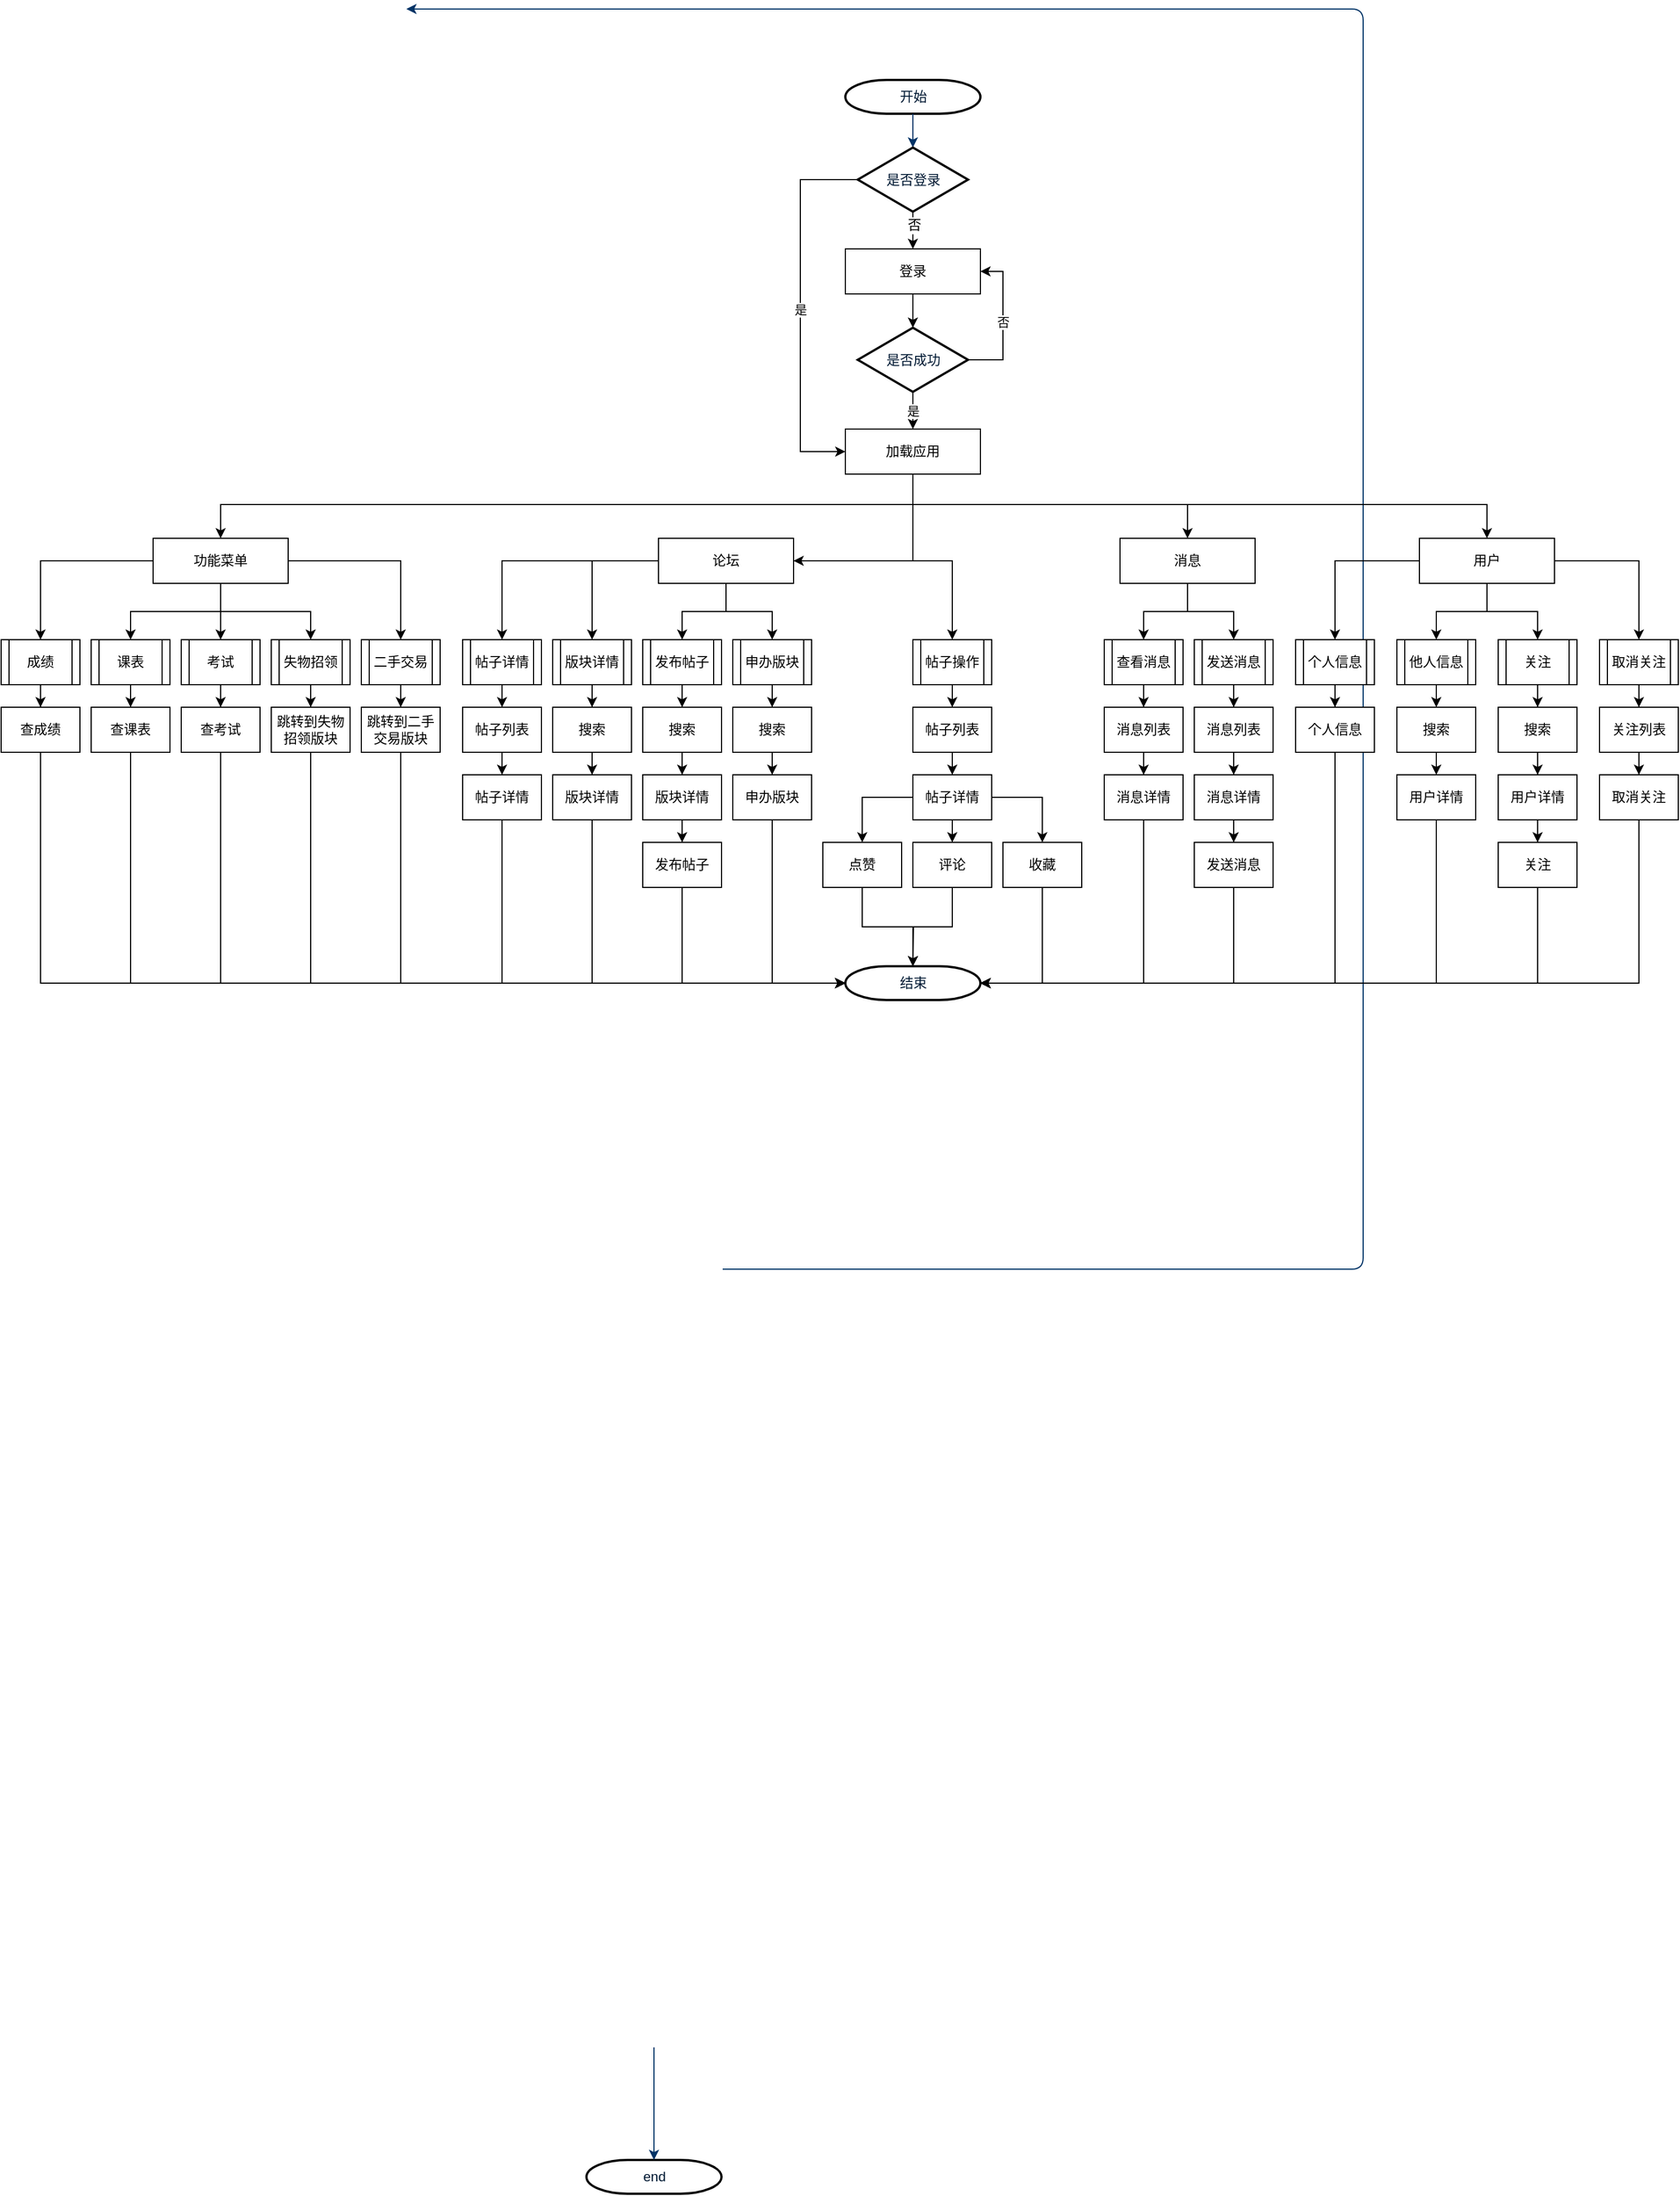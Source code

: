 <mxfile version="10.6.9" type="github"><diagram id="6a731a19-8d31-9384-78a2-239565b7b9f0" name="Page-1"><mxGraphModel dx="1279" dy="814" grid="1" gridSize="10" guides="1" tooltips="1" connect="1" arrows="1" fold="1" page="1" pageScale="1" pageWidth="1169" pageHeight="827" background="#ffffff" math="0" shadow="0"><root><mxCell id="0"/><mxCell id="1" parent="0"/><mxCell id="2" value="开始" style="shape=mxgraph.flowchart.terminator;fillColor=#FFFFFF;strokeColor=#000000;strokeWidth=2;gradientColor=none;gradientDirection=north;fontColor=#001933;fontStyle=0;html=1;" parent="1" vertex="1"><mxGeometry x="750" y="63" width="120" height="30" as="geometry"/></mxCell><mxCell id="7" style="fontColor=#001933;fontStyle=1;strokeColor=#003366;strokeWidth=1;html=1;entryX=0.5;entryY=0;entryDx=0;entryDy=0;entryPerimeter=0;" parent="1" source="2" target="CfJiffAzOj_MOc57U7s3-57" edge="1"><mxGeometry relative="1" as="geometry"><mxPoint x="810" y="133" as="targetPoint"/></mxGeometry></mxCell><mxCell id="40" value="end" style="shape=mxgraph.flowchart.terminator;fillColor=#FFFFFF;strokeColor=#000000;strokeWidth=2;gradientColor=none;gradientDirection=north;fontColor=#001933;fontStyle=0;html=1;" parent="1" vertex="1"><mxGeometry x="520" y="1910" width="120" height="30" as="geometry"/></mxCell><mxCell id="43" value="" style="edgeStyle=elbowEdgeStyle;elbow=vertical;exitX=0.5;exitY=1;exitPerimeter=0;entryX=0.5;entryY=0;entryPerimeter=0;fontColor=#001933;fontStyle=1;strokeColor=#003366;strokeWidth=1;html=1;" parent="1" target="40" edge="1"><mxGeometry x="260" width="100" height="100" as="geometry"><mxPoint x="580" y="1810" as="sourcePoint"/><mxPoint x="360" as="targetPoint"/></mxGeometry></mxCell><mxCell id="45" value="" style="edgeStyle=elbowEdgeStyle;elbow=horizontal;exitX=1;exitY=0.5;exitPerimeter=0;entryX=0.905;entryY=0.5;entryPerimeter=0;fontColor=#001933;fontStyle=1;strokeColor=#003366;strokeWidth=1;html=1;" parent="1" target="34" edge="1"><mxGeometry x="260" width="100" height="100" as="geometry"><mxPoint x="641" y="1119" as="sourcePoint"/><mxPoint x="360" as="targetPoint"/><Array as="points"><mxPoint x="1210" y="1320"/></Array></mxGeometry></mxCell><mxCell id="CfJiffAzOj_MOc57U7s3-68" style="edgeStyle=orthogonalEdgeStyle;rounded=0;orthogonalLoop=1;jettySize=auto;html=1;entryX=0.5;entryY=0;entryDx=0;entryDy=0;" edge="1" parent="1" source="CfJiffAzOj_MOc57U7s3-57" target="CfJiffAzOj_MOc57U7s3-61"><mxGeometry relative="1" as="geometry"/></mxCell><mxCell id="CfJiffAzOj_MOc57U7s3-69" value="否" style="text;html=1;resizable=0;points=[];align=center;verticalAlign=middle;labelBackgroundColor=#ffffff;" vertex="1" connectable="0" parent="CfJiffAzOj_MOc57U7s3-68"><mxGeometry x="0.368" y="1" relative="1" as="geometry"><mxPoint y="-6" as="offset"/></mxGeometry></mxCell><mxCell id="CfJiffAzOj_MOc57U7s3-75" value="是" style="edgeStyle=orthogonalEdgeStyle;rounded=0;orthogonalLoop=1;jettySize=auto;html=1;entryX=0;entryY=0.5;entryDx=0;entryDy=0;" edge="1" parent="1" source="CfJiffAzOj_MOc57U7s3-57" target="CfJiffAzOj_MOc57U7s3-73"><mxGeometry relative="1" as="geometry"><Array as="points"><mxPoint x="710" y="152"/><mxPoint x="710" y="393"/></Array></mxGeometry></mxCell><mxCell id="CfJiffAzOj_MOc57U7s3-57" value="是否登录" style="shape=mxgraph.flowchart.decision;fillColor=#FFFFFF;strokeColor=#000000;strokeWidth=2;gradientColor=none;gradientDirection=north;fontColor=#001933;fontStyle=0;html=1;" vertex="1" parent="1"><mxGeometry x="761" y="123" width="98" height="57" as="geometry"/></mxCell><mxCell id="CfJiffAzOj_MOc57U7s3-65" style="edgeStyle=orthogonalEdgeStyle;rounded=0;orthogonalLoop=1;jettySize=auto;html=1;entryX=0.5;entryY=0;entryDx=0;entryDy=0;entryPerimeter=0;" edge="1" parent="1" source="CfJiffAzOj_MOc57U7s3-61" target="CfJiffAzOj_MOc57U7s3-62"><mxGeometry relative="1" as="geometry"/></mxCell><mxCell id="CfJiffAzOj_MOc57U7s3-61" value="登录" style="rounded=0;whiteSpace=wrap;html=1;" vertex="1" parent="1"><mxGeometry x="750" y="213" width="120" height="40" as="geometry"/></mxCell><mxCell id="CfJiffAzOj_MOc57U7s3-72" value="否" style="edgeStyle=orthogonalEdgeStyle;rounded=0;orthogonalLoop=1;jettySize=auto;html=1;entryX=1;entryY=0.5;entryDx=0;entryDy=0;" edge="1" parent="1" source="CfJiffAzOj_MOc57U7s3-62" target="CfJiffAzOj_MOc57U7s3-61"><mxGeometry relative="1" as="geometry"><Array as="points"><mxPoint x="890" y="312"/><mxPoint x="890" y="233"/></Array></mxGeometry></mxCell><mxCell id="CfJiffAzOj_MOc57U7s3-74" value="是" style="edgeStyle=orthogonalEdgeStyle;rounded=0;orthogonalLoop=1;jettySize=auto;html=1;entryX=0.5;entryY=0;entryDx=0;entryDy=0;" edge="1" parent="1" source="CfJiffAzOj_MOc57U7s3-62" target="CfJiffAzOj_MOc57U7s3-73"><mxGeometry relative="1" as="geometry"/></mxCell><mxCell id="CfJiffAzOj_MOc57U7s3-62" value="是否成功" style="shape=mxgraph.flowchart.decision;fillColor=#FFFFFF;strokeColor=#000000;strokeWidth=2;gradientColor=none;gradientDirection=north;fontColor=#001933;fontStyle=0;html=1;" vertex="1" parent="1"><mxGeometry x="761" y="283" width="98" height="57" as="geometry"/></mxCell><mxCell id="CfJiffAzOj_MOc57U7s3-80" style="edgeStyle=orthogonalEdgeStyle;rounded=0;orthogonalLoop=1;jettySize=auto;html=1;entryX=0.5;entryY=0;entryDx=0;entryDy=0;" edge="1" parent="1" source="CfJiffAzOj_MOc57U7s3-73" target="CfJiffAzOj_MOc57U7s3-81"><mxGeometry relative="1" as="geometry"><mxPoint x="260" y="470" as="targetPoint"/><Array as="points"><mxPoint x="810" y="440"/><mxPoint x="195" y="440"/></Array></mxGeometry></mxCell><mxCell id="CfJiffAzOj_MOc57U7s3-85" style="edgeStyle=orthogonalEdgeStyle;rounded=0;orthogonalLoop=1;jettySize=auto;html=1;" edge="1" parent="1" source="CfJiffAzOj_MOc57U7s3-73" target="CfJiffAzOj_MOc57U7s3-82"><mxGeometry relative="1" as="geometry"><Array as="points"><mxPoint x="810" y="490"/></Array></mxGeometry></mxCell><mxCell id="CfJiffAzOj_MOc57U7s3-86" style="edgeStyle=orthogonalEdgeStyle;rounded=0;orthogonalLoop=1;jettySize=auto;html=1;entryX=0.5;entryY=0;entryDx=0;entryDy=0;" edge="1" parent="1" source="CfJiffAzOj_MOc57U7s3-73" target="CfJiffAzOj_MOc57U7s3-83"><mxGeometry relative="1" as="geometry"><Array as="points"><mxPoint x="810" y="440"/><mxPoint x="1054" y="440"/></Array></mxGeometry></mxCell><mxCell id="CfJiffAzOj_MOc57U7s3-87" style="edgeStyle=orthogonalEdgeStyle;rounded=0;orthogonalLoop=1;jettySize=auto;html=1;entryX=0.5;entryY=0;entryDx=0;entryDy=0;" edge="1" parent="1" source="CfJiffAzOj_MOc57U7s3-73" target="CfJiffAzOj_MOc57U7s3-84"><mxGeometry relative="1" as="geometry"><Array as="points"><mxPoint x="810" y="440"/><mxPoint x="1320" y="440"/></Array></mxGeometry></mxCell><mxCell id="CfJiffAzOj_MOc57U7s3-73" value="加载应用" style="rounded=0;whiteSpace=wrap;html=1;" vertex="1" parent="1"><mxGeometry x="750" y="373" width="120" height="40" as="geometry"/></mxCell><mxCell id="CfJiffAzOj_MOc57U7s3-93" style="edgeStyle=orthogonalEdgeStyle;rounded=0;orthogonalLoop=1;jettySize=auto;html=1;entryX=0.5;entryY=0;entryDx=0;entryDy=0;" edge="1" parent="1" source="CfJiffAzOj_MOc57U7s3-81" target="CfJiffAzOj_MOc57U7s3-88"><mxGeometry relative="1" as="geometry"/></mxCell><mxCell id="CfJiffAzOj_MOc57U7s3-94" style="edgeStyle=orthogonalEdgeStyle;rounded=0;orthogonalLoop=1;jettySize=auto;html=1;entryX=0.5;entryY=0;entryDx=0;entryDy=0;" edge="1" parent="1" source="CfJiffAzOj_MOc57U7s3-81" target="CfJiffAzOj_MOc57U7s3-89"><mxGeometry relative="1" as="geometry"/></mxCell><mxCell id="CfJiffAzOj_MOc57U7s3-95" style="edgeStyle=orthogonalEdgeStyle;rounded=0;orthogonalLoop=1;jettySize=auto;html=1;" edge="1" parent="1" source="CfJiffAzOj_MOc57U7s3-81" target="CfJiffAzOj_MOc57U7s3-90"><mxGeometry relative="1" as="geometry"/></mxCell><mxCell id="CfJiffAzOj_MOc57U7s3-96" style="edgeStyle=orthogonalEdgeStyle;rounded=0;orthogonalLoop=1;jettySize=auto;html=1;entryX=0.5;entryY=0;entryDx=0;entryDy=0;" edge="1" parent="1" source="CfJiffAzOj_MOc57U7s3-81" target="CfJiffAzOj_MOc57U7s3-91"><mxGeometry relative="1" as="geometry"/></mxCell><mxCell id="CfJiffAzOj_MOc57U7s3-97" style="edgeStyle=orthogonalEdgeStyle;rounded=0;orthogonalLoop=1;jettySize=auto;html=1;" edge="1" parent="1" source="CfJiffAzOj_MOc57U7s3-81" target="CfJiffAzOj_MOc57U7s3-92"><mxGeometry relative="1" as="geometry"/></mxCell><mxCell id="CfJiffAzOj_MOc57U7s3-81" value="功能菜单" style="rounded=0;whiteSpace=wrap;html=1;" vertex="1" parent="1"><mxGeometry x="135" y="470" width="120" height="40" as="geometry"/></mxCell><mxCell id="CfJiffAzOj_MOc57U7s3-118" style="edgeStyle=orthogonalEdgeStyle;rounded=0;orthogonalLoop=1;jettySize=auto;html=1;entryX=0.5;entryY=0;entryDx=0;entryDy=0;" edge="1" parent="1" source="CfJiffAzOj_MOc57U7s3-82" target="CfJiffAzOj_MOc57U7s3-113"><mxGeometry relative="1" as="geometry"/></mxCell><mxCell id="CfJiffAzOj_MOc57U7s3-119" style="edgeStyle=orthogonalEdgeStyle;rounded=0;orthogonalLoop=1;jettySize=auto;html=1;entryX=0.5;entryY=0;entryDx=0;entryDy=0;" edge="1" parent="1" source="CfJiffAzOj_MOc57U7s3-82" target="CfJiffAzOj_MOc57U7s3-115"><mxGeometry relative="1" as="geometry"/></mxCell><mxCell id="CfJiffAzOj_MOc57U7s3-120" style="edgeStyle=orthogonalEdgeStyle;rounded=0;orthogonalLoop=1;jettySize=auto;html=1;entryX=0.5;entryY=0;entryDx=0;entryDy=0;" edge="1" parent="1" source="CfJiffAzOj_MOc57U7s3-82" target="CfJiffAzOj_MOc57U7s3-116"><mxGeometry relative="1" as="geometry"/></mxCell><mxCell id="CfJiffAzOj_MOc57U7s3-121" style="edgeStyle=orthogonalEdgeStyle;rounded=0;orthogonalLoop=1;jettySize=auto;html=1;" edge="1" parent="1" source="CfJiffAzOj_MOc57U7s3-82" target="CfJiffAzOj_MOc57U7s3-117"><mxGeometry relative="1" as="geometry"/></mxCell><mxCell id="CfJiffAzOj_MOc57U7s3-123" style="edgeStyle=orthogonalEdgeStyle;rounded=0;orthogonalLoop=1;jettySize=auto;html=1;entryX=0.5;entryY=0;entryDx=0;entryDy=0;" edge="1" parent="1" source="CfJiffAzOj_MOc57U7s3-82" target="CfJiffAzOj_MOc57U7s3-122"><mxGeometry relative="1" as="geometry"/></mxCell><mxCell id="CfJiffAzOj_MOc57U7s3-82" value="论坛" style="rounded=0;whiteSpace=wrap;html=1;" vertex="1" parent="1"><mxGeometry x="584" y="470" width="120" height="40" as="geometry"/></mxCell><mxCell id="CfJiffAzOj_MOc57U7s3-175" style="edgeStyle=orthogonalEdgeStyle;rounded=0;orthogonalLoop=1;jettySize=auto;html=1;entryX=0.5;entryY=0;entryDx=0;entryDy=0;" edge="1" parent="1" source="CfJiffAzOj_MOc57U7s3-83" target="CfJiffAzOj_MOc57U7s3-154"><mxGeometry relative="1" as="geometry"/></mxCell><mxCell id="CfJiffAzOj_MOc57U7s3-176" style="edgeStyle=orthogonalEdgeStyle;rounded=0;orthogonalLoop=1;jettySize=auto;html=1;entryX=0.5;entryY=0;entryDx=0;entryDy=0;" edge="1" parent="1" source="CfJiffAzOj_MOc57U7s3-83" target="CfJiffAzOj_MOc57U7s3-155"><mxGeometry relative="1" as="geometry"/></mxCell><mxCell id="CfJiffAzOj_MOc57U7s3-83" value="消息" style="rounded=0;whiteSpace=wrap;html=1;" vertex="1" parent="1"><mxGeometry x="994" y="470" width="120" height="40" as="geometry"/></mxCell><mxCell id="CfJiffAzOj_MOc57U7s3-182" style="edgeStyle=orthogonalEdgeStyle;rounded=0;orthogonalLoop=1;jettySize=auto;html=1;entryX=0.5;entryY=0;entryDx=0;entryDy=0;" edge="1" parent="1" source="CfJiffAzOj_MOc57U7s3-84" target="CfJiffAzOj_MOc57U7s3-164"><mxGeometry relative="1" as="geometry"/></mxCell><mxCell id="CfJiffAzOj_MOc57U7s3-185" style="edgeStyle=orthogonalEdgeStyle;rounded=0;orthogonalLoop=1;jettySize=auto;html=1;" edge="1" parent="1" source="CfJiffAzOj_MOc57U7s3-84" target="CfJiffAzOj_MOc57U7s3-163"><mxGeometry relative="1" as="geometry"/></mxCell><mxCell id="CfJiffAzOj_MOc57U7s3-187" style="edgeStyle=orthogonalEdgeStyle;rounded=0;orthogonalLoop=1;jettySize=auto;html=1;" edge="1" parent="1" source="CfJiffAzOj_MOc57U7s3-84" target="CfJiffAzOj_MOc57U7s3-165"><mxGeometry relative="1" as="geometry"/></mxCell><mxCell id="CfJiffAzOj_MOc57U7s3-191" style="edgeStyle=orthogonalEdgeStyle;rounded=0;orthogonalLoop=1;jettySize=auto;html=1;" edge="1" parent="1" source="CfJiffAzOj_MOc57U7s3-84" target="CfJiffAzOj_MOc57U7s3-166"><mxGeometry relative="1" as="geometry"/></mxCell><mxCell id="CfJiffAzOj_MOc57U7s3-84" value="用户" style="rounded=0;whiteSpace=wrap;html=1;" vertex="1" parent="1"><mxGeometry x="1260" y="470" width="120" height="40" as="geometry"/></mxCell><mxCell id="CfJiffAzOj_MOc57U7s3-107" style="edgeStyle=orthogonalEdgeStyle;rounded=0;orthogonalLoop=1;jettySize=auto;html=1;entryX=0.5;entryY=0;entryDx=0;entryDy=0;" edge="1" parent="1" source="CfJiffAzOj_MOc57U7s3-88" target="CfJiffAzOj_MOc57U7s3-102"><mxGeometry relative="1" as="geometry"/></mxCell><mxCell id="CfJiffAzOj_MOc57U7s3-88" value="成绩" style="shape=process;whiteSpace=wrap;html=1;backgroundOutline=1;" vertex="1" parent="1"><mxGeometry y="560" width="70" height="40" as="geometry"/></mxCell><mxCell id="CfJiffAzOj_MOc57U7s3-108" style="edgeStyle=orthogonalEdgeStyle;rounded=0;orthogonalLoop=1;jettySize=auto;html=1;" edge="1" parent="1" source="CfJiffAzOj_MOc57U7s3-89" target="CfJiffAzOj_MOc57U7s3-103"><mxGeometry relative="1" as="geometry"/></mxCell><mxCell id="CfJiffAzOj_MOc57U7s3-89" value="课表" style="shape=process;whiteSpace=wrap;html=1;backgroundOutline=1;" vertex="1" parent="1"><mxGeometry x="80" y="560" width="70" height="40" as="geometry"/></mxCell><mxCell id="CfJiffAzOj_MOc57U7s3-109" style="edgeStyle=orthogonalEdgeStyle;rounded=0;orthogonalLoop=1;jettySize=auto;html=1;entryX=0.5;entryY=0;entryDx=0;entryDy=0;" edge="1" parent="1" source="CfJiffAzOj_MOc57U7s3-90" target="CfJiffAzOj_MOc57U7s3-104"><mxGeometry relative="1" as="geometry"/></mxCell><mxCell id="CfJiffAzOj_MOc57U7s3-90" value="考试" style="shape=process;whiteSpace=wrap;html=1;backgroundOutline=1;" vertex="1" parent="1"><mxGeometry x="160" y="560" width="70" height="40" as="geometry"/></mxCell><mxCell id="CfJiffAzOj_MOc57U7s3-110" style="edgeStyle=orthogonalEdgeStyle;rounded=0;orthogonalLoop=1;jettySize=auto;html=1;" edge="1" parent="1" source="CfJiffAzOj_MOc57U7s3-91" target="CfJiffAzOj_MOc57U7s3-105"><mxGeometry relative="1" as="geometry"/></mxCell><mxCell id="CfJiffAzOj_MOc57U7s3-91" value="失物招领" style="shape=process;whiteSpace=wrap;html=1;backgroundOutline=1;" vertex="1" parent="1"><mxGeometry x="240" y="560" width="70" height="40" as="geometry"/></mxCell><mxCell id="CfJiffAzOj_MOc57U7s3-111" style="edgeStyle=orthogonalEdgeStyle;rounded=0;orthogonalLoop=1;jettySize=auto;html=1;" edge="1" parent="1" source="CfJiffAzOj_MOc57U7s3-92" target="CfJiffAzOj_MOc57U7s3-106"><mxGeometry relative="1" as="geometry"/></mxCell><mxCell id="CfJiffAzOj_MOc57U7s3-92" value="二手交易" style="shape=process;whiteSpace=wrap;html=1;backgroundOutline=1;" vertex="1" parent="1"><mxGeometry x="320" y="560" width="70" height="40" as="geometry"/></mxCell><mxCell id="CfJiffAzOj_MOc57U7s3-197" style="edgeStyle=orthogonalEdgeStyle;rounded=0;orthogonalLoop=1;jettySize=auto;html=1;entryX=0;entryY=0.5;entryDx=0;entryDy=0;entryPerimeter=0;" edge="1" parent="1" source="CfJiffAzOj_MOc57U7s3-102" target="CfJiffAzOj_MOc57U7s3-194"><mxGeometry relative="1" as="geometry"><Array as="points"><mxPoint x="35" y="865"/></Array></mxGeometry></mxCell><mxCell id="CfJiffAzOj_MOc57U7s3-102" value="查成绩" style="rounded=0;whiteSpace=wrap;html=1;" vertex="1" parent="1"><mxGeometry y="620" width="70" height="40" as="geometry"/></mxCell><mxCell id="CfJiffAzOj_MOc57U7s3-198" style="edgeStyle=orthogonalEdgeStyle;rounded=0;orthogonalLoop=1;jettySize=auto;html=1;entryX=0;entryY=0.5;entryDx=0;entryDy=0;entryPerimeter=0;" edge="1" parent="1" source="CfJiffAzOj_MOc57U7s3-103" target="CfJiffAzOj_MOc57U7s3-194"><mxGeometry relative="1" as="geometry"><Array as="points"><mxPoint x="115" y="865"/></Array></mxGeometry></mxCell><mxCell id="CfJiffAzOj_MOc57U7s3-103" value="查课表" style="rounded=0;whiteSpace=wrap;html=1;" vertex="1" parent="1"><mxGeometry x="80" y="620" width="70" height="40" as="geometry"/></mxCell><mxCell id="CfJiffAzOj_MOc57U7s3-199" style="edgeStyle=orthogonalEdgeStyle;rounded=0;orthogonalLoop=1;jettySize=auto;html=1;entryX=0;entryY=0.5;entryDx=0;entryDy=0;entryPerimeter=0;" edge="1" parent="1" source="CfJiffAzOj_MOc57U7s3-104" target="CfJiffAzOj_MOc57U7s3-194"><mxGeometry relative="1" as="geometry"><Array as="points"><mxPoint x="195" y="865"/></Array></mxGeometry></mxCell><mxCell id="CfJiffAzOj_MOc57U7s3-104" value="查考试" style="rounded=0;whiteSpace=wrap;html=1;" vertex="1" parent="1"><mxGeometry x="160" y="620" width="70" height="40" as="geometry"/></mxCell><mxCell id="CfJiffAzOj_MOc57U7s3-200" style="edgeStyle=orthogonalEdgeStyle;rounded=0;orthogonalLoop=1;jettySize=auto;html=1;entryX=0;entryY=0.5;entryDx=0;entryDy=0;entryPerimeter=0;" edge="1" parent="1" source="CfJiffAzOj_MOc57U7s3-105" target="CfJiffAzOj_MOc57U7s3-194"><mxGeometry relative="1" as="geometry"><Array as="points"><mxPoint x="275" y="865"/></Array></mxGeometry></mxCell><mxCell id="CfJiffAzOj_MOc57U7s3-105" value="跳转到失物招领版块" style="rounded=0;whiteSpace=wrap;html=1;" vertex="1" parent="1"><mxGeometry x="240" y="620" width="70" height="40" as="geometry"/></mxCell><mxCell id="CfJiffAzOj_MOc57U7s3-201" style="edgeStyle=orthogonalEdgeStyle;rounded=0;orthogonalLoop=1;jettySize=auto;html=1;entryX=0;entryY=0.5;entryDx=0;entryDy=0;entryPerimeter=0;" edge="1" parent="1" source="CfJiffAzOj_MOc57U7s3-106" target="CfJiffAzOj_MOc57U7s3-194"><mxGeometry relative="1" as="geometry"><Array as="points"><mxPoint x="355" y="865"/></Array></mxGeometry></mxCell><mxCell id="CfJiffAzOj_MOc57U7s3-106" value="跳转到二手交易版块" style="rounded=0;whiteSpace=wrap;html=1;" vertex="1" parent="1"><mxGeometry x="320" y="620" width="70" height="40" as="geometry"/></mxCell><mxCell id="CfJiffAzOj_MOc57U7s3-126" style="edgeStyle=orthogonalEdgeStyle;rounded=0;orthogonalLoop=1;jettySize=auto;html=1;entryX=0.5;entryY=0;entryDx=0;entryDy=0;" edge="1" parent="1" source="CfJiffAzOj_MOc57U7s3-113" target="CfJiffAzOj_MOc57U7s3-124"><mxGeometry relative="1" as="geometry"/></mxCell><mxCell id="CfJiffAzOj_MOc57U7s3-113" value="帖子详情" style="shape=process;whiteSpace=wrap;html=1;backgroundOutline=1;" vertex="1" parent="1"><mxGeometry x="410" y="560" width="70" height="40" as="geometry"/></mxCell><mxCell id="CfJiffAzOj_MOc57U7s3-130" style="edgeStyle=orthogonalEdgeStyle;rounded=0;orthogonalLoop=1;jettySize=auto;html=1;entryX=0.5;entryY=0;entryDx=0;entryDy=0;" edge="1" parent="1" source="CfJiffAzOj_MOc57U7s3-115" target="CfJiffAzOj_MOc57U7s3-128"><mxGeometry relative="1" as="geometry"/></mxCell><mxCell id="CfJiffAzOj_MOc57U7s3-115" value="版块详情" style="shape=process;whiteSpace=wrap;html=1;backgroundOutline=1;" vertex="1" parent="1"><mxGeometry x="490" y="560" width="70" height="40" as="geometry"/></mxCell><mxCell id="CfJiffAzOj_MOc57U7s3-137" style="edgeStyle=orthogonalEdgeStyle;rounded=0;orthogonalLoop=1;jettySize=auto;html=1;" edge="1" parent="1" source="CfJiffAzOj_MOc57U7s3-116" target="CfJiffAzOj_MOc57U7s3-134"><mxGeometry relative="1" as="geometry"/></mxCell><mxCell id="CfJiffAzOj_MOc57U7s3-116" value="发布帖子" style="shape=process;whiteSpace=wrap;html=1;backgroundOutline=1;" vertex="1" parent="1"><mxGeometry x="570" y="560" width="70" height="40" as="geometry"/></mxCell><mxCell id="CfJiffAzOj_MOc57U7s3-142" style="edgeStyle=orthogonalEdgeStyle;rounded=0;orthogonalLoop=1;jettySize=auto;html=1;" edge="1" parent="1" source="CfJiffAzOj_MOc57U7s3-117" target="CfJiffAzOj_MOc57U7s3-140"><mxGeometry relative="1" as="geometry"/></mxCell><mxCell id="CfJiffAzOj_MOc57U7s3-117" value="申办版块" style="shape=process;whiteSpace=wrap;html=1;backgroundOutline=1;" vertex="1" parent="1"><mxGeometry x="650" y="560" width="70" height="40" as="geometry"/></mxCell><mxCell id="CfJiffAzOj_MOc57U7s3-149" style="edgeStyle=orthogonalEdgeStyle;rounded=0;orthogonalLoop=1;jettySize=auto;html=1;" edge="1" parent="1" source="CfJiffAzOj_MOc57U7s3-122" target="CfJiffAzOj_MOc57U7s3-144"><mxGeometry relative="1" as="geometry"/></mxCell><mxCell id="CfJiffAzOj_MOc57U7s3-122" value="帖子操作" style="shape=process;whiteSpace=wrap;html=1;backgroundOutline=1;" vertex="1" parent="1"><mxGeometry x="810" y="560" width="70" height="40" as="geometry"/></mxCell><mxCell id="CfJiffAzOj_MOc57U7s3-127" style="edgeStyle=orthogonalEdgeStyle;rounded=0;orthogonalLoop=1;jettySize=auto;html=1;entryX=0.5;entryY=0;entryDx=0;entryDy=0;" edge="1" parent="1" source="CfJiffAzOj_MOc57U7s3-124" target="CfJiffAzOj_MOc57U7s3-125"><mxGeometry relative="1" as="geometry"/></mxCell><mxCell id="CfJiffAzOj_MOc57U7s3-124" value="帖子列表" style="rounded=0;whiteSpace=wrap;html=1;" vertex="1" parent="1"><mxGeometry x="410" y="620" width="70" height="40" as="geometry"/></mxCell><mxCell id="CfJiffAzOj_MOc57U7s3-202" style="edgeStyle=orthogonalEdgeStyle;rounded=0;orthogonalLoop=1;jettySize=auto;html=1;entryX=0;entryY=0.5;entryDx=0;entryDy=0;entryPerimeter=0;" edge="1" parent="1" source="CfJiffAzOj_MOc57U7s3-125" target="CfJiffAzOj_MOc57U7s3-194"><mxGeometry relative="1" as="geometry"><Array as="points"><mxPoint x="445" y="865"/></Array></mxGeometry></mxCell><mxCell id="CfJiffAzOj_MOc57U7s3-125" value="帖子详情" style="rounded=0;whiteSpace=wrap;html=1;" vertex="1" parent="1"><mxGeometry x="410" y="680" width="70" height="40" as="geometry"/></mxCell><mxCell id="CfJiffAzOj_MOc57U7s3-131" style="edgeStyle=orthogonalEdgeStyle;rounded=0;orthogonalLoop=1;jettySize=auto;html=1;" edge="1" parent="1" source="CfJiffAzOj_MOc57U7s3-128" target="CfJiffAzOj_MOc57U7s3-129"><mxGeometry relative="1" as="geometry"/></mxCell><mxCell id="CfJiffAzOj_MOc57U7s3-128" value="搜索" style="rounded=0;whiteSpace=wrap;html=1;" vertex="1" parent="1"><mxGeometry x="490" y="620" width="70" height="40" as="geometry"/></mxCell><mxCell id="CfJiffAzOj_MOc57U7s3-203" style="edgeStyle=orthogonalEdgeStyle;rounded=0;orthogonalLoop=1;jettySize=auto;html=1;entryX=0;entryY=0.5;entryDx=0;entryDy=0;entryPerimeter=0;" edge="1" parent="1" source="CfJiffAzOj_MOc57U7s3-129" target="CfJiffAzOj_MOc57U7s3-194"><mxGeometry relative="1" as="geometry"><Array as="points"><mxPoint x="525" y="865"/></Array></mxGeometry></mxCell><mxCell id="CfJiffAzOj_MOc57U7s3-129" value="版块详情" style="rounded=0;whiteSpace=wrap;html=1;" vertex="1" parent="1"><mxGeometry x="490" y="680" width="70" height="40" as="geometry"/></mxCell><mxCell id="CfJiffAzOj_MOc57U7s3-138" style="edgeStyle=orthogonalEdgeStyle;rounded=0;orthogonalLoop=1;jettySize=auto;html=1;" edge="1" parent="1" source="CfJiffAzOj_MOc57U7s3-134" target="CfJiffAzOj_MOc57U7s3-135"><mxGeometry relative="1" as="geometry"/></mxCell><mxCell id="CfJiffAzOj_MOc57U7s3-134" value="搜索" style="rounded=0;whiteSpace=wrap;html=1;" vertex="1" parent="1"><mxGeometry x="570" y="620" width="70" height="40" as="geometry"/></mxCell><mxCell id="CfJiffAzOj_MOc57U7s3-139" style="edgeStyle=orthogonalEdgeStyle;rounded=0;orthogonalLoop=1;jettySize=auto;html=1;" edge="1" parent="1" source="CfJiffAzOj_MOc57U7s3-135" target="CfJiffAzOj_MOc57U7s3-136"><mxGeometry relative="1" as="geometry"/></mxCell><mxCell id="CfJiffAzOj_MOc57U7s3-135" value="版块详情" style="rounded=0;whiteSpace=wrap;html=1;" vertex="1" parent="1"><mxGeometry x="570" y="680" width="70" height="40" as="geometry"/></mxCell><mxCell id="CfJiffAzOj_MOc57U7s3-204" style="edgeStyle=orthogonalEdgeStyle;rounded=0;orthogonalLoop=1;jettySize=auto;html=1;entryX=0;entryY=0.5;entryDx=0;entryDy=0;entryPerimeter=0;" edge="1" parent="1" source="CfJiffAzOj_MOc57U7s3-136" target="CfJiffAzOj_MOc57U7s3-194"><mxGeometry relative="1" as="geometry"><Array as="points"><mxPoint x="605" y="865"/></Array></mxGeometry></mxCell><mxCell id="CfJiffAzOj_MOc57U7s3-136" value="发布帖子" style="rounded=0;whiteSpace=wrap;html=1;" vertex="1" parent="1"><mxGeometry x="570" y="740" width="70" height="40" as="geometry"/></mxCell><mxCell id="CfJiffAzOj_MOc57U7s3-143" style="edgeStyle=orthogonalEdgeStyle;rounded=0;orthogonalLoop=1;jettySize=auto;html=1;" edge="1" parent="1" source="CfJiffAzOj_MOc57U7s3-140" target="CfJiffAzOj_MOc57U7s3-141"><mxGeometry relative="1" as="geometry"/></mxCell><mxCell id="CfJiffAzOj_MOc57U7s3-140" value="搜索" style="rounded=0;whiteSpace=wrap;html=1;" vertex="1" parent="1"><mxGeometry x="650" y="620" width="70" height="40" as="geometry"/></mxCell><mxCell id="CfJiffAzOj_MOc57U7s3-205" style="edgeStyle=orthogonalEdgeStyle;rounded=0;orthogonalLoop=1;jettySize=auto;html=1;entryX=0;entryY=0.5;entryDx=0;entryDy=0;entryPerimeter=0;" edge="1" parent="1" source="CfJiffAzOj_MOc57U7s3-141" target="CfJiffAzOj_MOc57U7s3-194"><mxGeometry relative="1" as="geometry"><Array as="points"><mxPoint x="685" y="865"/></Array></mxGeometry></mxCell><mxCell id="CfJiffAzOj_MOc57U7s3-141" value="申办版块" style="rounded=0;whiteSpace=wrap;html=1;" vertex="1" parent="1"><mxGeometry x="650" y="680" width="70" height="40" as="geometry"/></mxCell><mxCell id="CfJiffAzOj_MOc57U7s3-150" style="edgeStyle=orthogonalEdgeStyle;rounded=0;orthogonalLoop=1;jettySize=auto;html=1;" edge="1" parent="1" source="CfJiffAzOj_MOc57U7s3-144" target="CfJiffAzOj_MOc57U7s3-145"><mxGeometry relative="1" as="geometry"/></mxCell><mxCell id="CfJiffAzOj_MOc57U7s3-144" value="帖子列表" style="rounded=0;whiteSpace=wrap;html=1;" vertex="1" parent="1"><mxGeometry x="810" y="620" width="70" height="40" as="geometry"/></mxCell><mxCell id="CfJiffAzOj_MOc57U7s3-151" style="edgeStyle=orthogonalEdgeStyle;rounded=0;orthogonalLoop=1;jettySize=auto;html=1;" edge="1" parent="1" source="CfJiffAzOj_MOc57U7s3-145" target="CfJiffAzOj_MOc57U7s3-147"><mxGeometry relative="1" as="geometry"/></mxCell><mxCell id="CfJiffAzOj_MOc57U7s3-152" style="edgeStyle=orthogonalEdgeStyle;rounded=0;orthogonalLoop=1;jettySize=auto;html=1;entryX=0.5;entryY=0;entryDx=0;entryDy=0;" edge="1" parent="1" source="CfJiffAzOj_MOc57U7s3-145" target="CfJiffAzOj_MOc57U7s3-146"><mxGeometry relative="1" as="geometry"/></mxCell><mxCell id="CfJiffAzOj_MOc57U7s3-153" style="edgeStyle=orthogonalEdgeStyle;rounded=0;orthogonalLoop=1;jettySize=auto;html=1;entryX=0.5;entryY=0;entryDx=0;entryDy=0;" edge="1" parent="1" source="CfJiffAzOj_MOc57U7s3-145" target="CfJiffAzOj_MOc57U7s3-148"><mxGeometry relative="1" as="geometry"/></mxCell><mxCell id="CfJiffAzOj_MOc57U7s3-145" value="帖子详情" style="rounded=0;whiteSpace=wrap;html=1;" vertex="1" parent="1"><mxGeometry x="810" y="680" width="70" height="40" as="geometry"/></mxCell><mxCell id="CfJiffAzOj_MOc57U7s3-206" style="edgeStyle=orthogonalEdgeStyle;rounded=0;orthogonalLoop=1;jettySize=auto;html=1;entryX=0.5;entryY=0;entryDx=0;entryDy=0;entryPerimeter=0;" edge="1" parent="1" source="CfJiffAzOj_MOc57U7s3-146" target="CfJiffAzOj_MOc57U7s3-194"><mxGeometry relative="1" as="geometry"/></mxCell><mxCell id="CfJiffAzOj_MOc57U7s3-146" value="点赞" style="rounded=0;whiteSpace=wrap;html=1;" vertex="1" parent="1"><mxGeometry x="730" y="740" width="70" height="40" as="geometry"/></mxCell><mxCell id="CfJiffAzOj_MOc57U7s3-207" style="edgeStyle=orthogonalEdgeStyle;rounded=0;orthogonalLoop=1;jettySize=auto;html=1;" edge="1" parent="1" source="CfJiffAzOj_MOc57U7s3-147"><mxGeometry relative="1" as="geometry"><mxPoint x="810" y="850" as="targetPoint"/></mxGeometry></mxCell><mxCell id="CfJiffAzOj_MOc57U7s3-147" value="评论" style="rounded=0;whiteSpace=wrap;html=1;" vertex="1" parent="1"><mxGeometry x="810" y="740" width="70" height="40" as="geometry"/></mxCell><mxCell id="CfJiffAzOj_MOc57U7s3-208" style="edgeStyle=orthogonalEdgeStyle;rounded=0;orthogonalLoop=1;jettySize=auto;html=1;entryX=1;entryY=0.5;entryDx=0;entryDy=0;entryPerimeter=0;" edge="1" parent="1" source="CfJiffAzOj_MOc57U7s3-148" target="CfJiffAzOj_MOc57U7s3-194"><mxGeometry relative="1" as="geometry"><Array as="points"><mxPoint x="925" y="865"/></Array></mxGeometry></mxCell><mxCell id="CfJiffAzOj_MOc57U7s3-148" value="收藏" style="rounded=0;whiteSpace=wrap;html=1;" vertex="1" parent="1"><mxGeometry x="890" y="740" width="70" height="40" as="geometry"/></mxCell><mxCell id="CfJiffAzOj_MOc57U7s3-177" style="edgeStyle=orthogonalEdgeStyle;rounded=0;orthogonalLoop=1;jettySize=auto;html=1;entryX=0.5;entryY=0;entryDx=0;entryDy=0;" edge="1" parent="1" source="CfJiffAzOj_MOc57U7s3-154" target="CfJiffAzOj_MOc57U7s3-156"><mxGeometry relative="1" as="geometry"/></mxCell><mxCell id="CfJiffAzOj_MOc57U7s3-154" value="查看消息" style="shape=process;whiteSpace=wrap;html=1;backgroundOutline=1;" vertex="1" parent="1"><mxGeometry x="980" y="560" width="70" height="40" as="geometry"/></mxCell><mxCell id="CfJiffAzOj_MOc57U7s3-179" style="edgeStyle=orthogonalEdgeStyle;rounded=0;orthogonalLoop=1;jettySize=auto;html=1;" edge="1" parent="1" source="CfJiffAzOj_MOc57U7s3-155" target="CfJiffAzOj_MOc57U7s3-160"><mxGeometry relative="1" as="geometry"/></mxCell><mxCell id="CfJiffAzOj_MOc57U7s3-155" value="发送消息" style="shape=process;whiteSpace=wrap;html=1;backgroundOutline=1;" vertex="1" parent="1"><mxGeometry x="1060" y="560" width="70" height="40" as="geometry"/></mxCell><mxCell id="CfJiffAzOj_MOc57U7s3-178" style="edgeStyle=orthogonalEdgeStyle;rounded=0;orthogonalLoop=1;jettySize=auto;html=1;" edge="1" parent="1" source="CfJiffAzOj_MOc57U7s3-156" target="CfJiffAzOj_MOc57U7s3-159"><mxGeometry relative="1" as="geometry"/></mxCell><mxCell id="CfJiffAzOj_MOc57U7s3-156" value="消息列表" style="rounded=0;whiteSpace=wrap;html=1;" vertex="1" parent="1"><mxGeometry x="980" y="620" width="70" height="40" as="geometry"/></mxCell><mxCell id="CfJiffAzOj_MOc57U7s3-209" style="edgeStyle=orthogonalEdgeStyle;rounded=0;orthogonalLoop=1;jettySize=auto;html=1;entryX=1;entryY=0.5;entryDx=0;entryDy=0;entryPerimeter=0;" edge="1" parent="1" source="CfJiffAzOj_MOc57U7s3-159" target="CfJiffAzOj_MOc57U7s3-194"><mxGeometry relative="1" as="geometry"><Array as="points"><mxPoint x="1015" y="865"/></Array></mxGeometry></mxCell><mxCell id="CfJiffAzOj_MOc57U7s3-159" value="消息详情" style="rounded=0;whiteSpace=wrap;html=1;" vertex="1" parent="1"><mxGeometry x="980" y="680" width="70" height="40" as="geometry"/></mxCell><mxCell id="CfJiffAzOj_MOc57U7s3-180" style="edgeStyle=orthogonalEdgeStyle;rounded=0;orthogonalLoop=1;jettySize=auto;html=1;entryX=0.5;entryY=0;entryDx=0;entryDy=0;" edge="1" parent="1" source="CfJiffAzOj_MOc57U7s3-160" target="CfJiffAzOj_MOc57U7s3-161"><mxGeometry relative="1" as="geometry"/></mxCell><mxCell id="CfJiffAzOj_MOc57U7s3-160" value="消息列表" style="rounded=0;whiteSpace=wrap;html=1;" vertex="1" parent="1"><mxGeometry x="1060" y="620" width="70" height="40" as="geometry"/></mxCell><mxCell id="CfJiffAzOj_MOc57U7s3-181" style="edgeStyle=orthogonalEdgeStyle;rounded=0;orthogonalLoop=1;jettySize=auto;html=1;" edge="1" parent="1" source="CfJiffAzOj_MOc57U7s3-161" target="CfJiffAzOj_MOc57U7s3-162"><mxGeometry relative="1" as="geometry"/></mxCell><mxCell id="CfJiffAzOj_MOc57U7s3-161" value="消息详情" style="rounded=0;whiteSpace=wrap;html=1;" vertex="1" parent="1"><mxGeometry x="1060" y="680" width="70" height="40" as="geometry"/></mxCell><mxCell id="CfJiffAzOj_MOc57U7s3-210" style="edgeStyle=orthogonalEdgeStyle;rounded=0;orthogonalLoop=1;jettySize=auto;html=1;entryX=1;entryY=0.5;entryDx=0;entryDy=0;entryPerimeter=0;" edge="1" parent="1" source="CfJiffAzOj_MOc57U7s3-162" target="CfJiffAzOj_MOc57U7s3-194"><mxGeometry relative="1" as="geometry"><Array as="points"><mxPoint x="1095" y="865"/></Array></mxGeometry></mxCell><mxCell id="CfJiffAzOj_MOc57U7s3-162" value="发送消息" style="rounded=0;whiteSpace=wrap;html=1;" vertex="1" parent="1"><mxGeometry x="1060" y="740" width="70" height="40" as="geometry"/></mxCell><mxCell id="CfJiffAzOj_MOc57U7s3-186" style="edgeStyle=orthogonalEdgeStyle;rounded=0;orthogonalLoop=1;jettySize=auto;html=1;" edge="1" parent="1" source="CfJiffAzOj_MOc57U7s3-163" target="CfJiffAzOj_MOc57U7s3-167"><mxGeometry relative="1" as="geometry"/></mxCell><mxCell id="CfJiffAzOj_MOc57U7s3-163" value="个人信息" style="shape=process;whiteSpace=wrap;html=1;backgroundOutline=1;" vertex="1" parent="1"><mxGeometry x="1150" y="560" width="70" height="40" as="geometry"/></mxCell><mxCell id="CfJiffAzOj_MOc57U7s3-183" style="edgeStyle=orthogonalEdgeStyle;rounded=0;orthogonalLoop=1;jettySize=auto;html=1;" edge="1" parent="1" source="CfJiffAzOj_MOc57U7s3-164" target="CfJiffAzOj_MOc57U7s3-168"><mxGeometry relative="1" as="geometry"/></mxCell><mxCell id="CfJiffAzOj_MOc57U7s3-164" value="他人信息" style="shape=process;whiteSpace=wrap;html=1;backgroundOutline=1;" vertex="1" parent="1"><mxGeometry x="1240" y="560" width="70" height="40" as="geometry"/></mxCell><mxCell id="CfJiffAzOj_MOc57U7s3-188" style="edgeStyle=orthogonalEdgeStyle;rounded=0;orthogonalLoop=1;jettySize=auto;html=1;" edge="1" parent="1" source="CfJiffAzOj_MOc57U7s3-165" target="CfJiffAzOj_MOc57U7s3-170"><mxGeometry relative="1" as="geometry"/></mxCell><mxCell id="CfJiffAzOj_MOc57U7s3-165" value="关注" style="shape=process;whiteSpace=wrap;html=1;backgroundOutline=1;" vertex="1" parent="1"><mxGeometry x="1330" y="560" width="70" height="40" as="geometry"/></mxCell><mxCell id="CfJiffAzOj_MOc57U7s3-192" style="edgeStyle=orthogonalEdgeStyle;rounded=0;orthogonalLoop=1;jettySize=auto;html=1;" edge="1" parent="1" source="CfJiffAzOj_MOc57U7s3-166" target="CfJiffAzOj_MOc57U7s3-173"><mxGeometry relative="1" as="geometry"/></mxCell><mxCell id="CfJiffAzOj_MOc57U7s3-166" value="取消关注" style="shape=process;whiteSpace=wrap;html=1;backgroundOutline=1;" vertex="1" parent="1"><mxGeometry x="1420" y="560" width="70" height="40" as="geometry"/></mxCell><mxCell id="CfJiffAzOj_MOc57U7s3-213" style="edgeStyle=orthogonalEdgeStyle;rounded=0;orthogonalLoop=1;jettySize=auto;html=1;entryX=1;entryY=0.5;entryDx=0;entryDy=0;entryPerimeter=0;" edge="1" parent="1" source="CfJiffAzOj_MOc57U7s3-167" target="CfJiffAzOj_MOc57U7s3-194"><mxGeometry relative="1" as="geometry"><Array as="points"><mxPoint x="1185" y="865"/></Array></mxGeometry></mxCell><mxCell id="CfJiffAzOj_MOc57U7s3-167" value="个人信息" style="rounded=0;whiteSpace=wrap;html=1;" vertex="1" parent="1"><mxGeometry x="1150" y="620" width="70" height="40" as="geometry"/></mxCell><mxCell id="CfJiffAzOj_MOc57U7s3-184" style="edgeStyle=orthogonalEdgeStyle;rounded=0;orthogonalLoop=1;jettySize=auto;html=1;entryX=0.5;entryY=0;entryDx=0;entryDy=0;" edge="1" parent="1" source="CfJiffAzOj_MOc57U7s3-168" target="CfJiffAzOj_MOc57U7s3-169"><mxGeometry relative="1" as="geometry"/></mxCell><mxCell id="CfJiffAzOj_MOc57U7s3-168" value="搜索" style="rounded=0;whiteSpace=wrap;html=1;" vertex="1" parent="1"><mxGeometry x="1240" y="620" width="70" height="40" as="geometry"/></mxCell><mxCell id="CfJiffAzOj_MOc57U7s3-214" style="edgeStyle=orthogonalEdgeStyle;rounded=0;orthogonalLoop=1;jettySize=auto;html=1;entryX=1;entryY=0.5;entryDx=0;entryDy=0;entryPerimeter=0;" edge="1" parent="1" source="CfJiffAzOj_MOc57U7s3-169" target="CfJiffAzOj_MOc57U7s3-194"><mxGeometry relative="1" as="geometry"><Array as="points"><mxPoint x="1275" y="865"/></Array></mxGeometry></mxCell><mxCell id="CfJiffAzOj_MOc57U7s3-169" value="用户详情" style="rounded=0;whiteSpace=wrap;html=1;" vertex="1" parent="1"><mxGeometry x="1240" y="680" width="70" height="40" as="geometry"/></mxCell><mxCell id="CfJiffAzOj_MOc57U7s3-189" style="edgeStyle=orthogonalEdgeStyle;rounded=0;orthogonalLoop=1;jettySize=auto;html=1;" edge="1" parent="1" source="CfJiffAzOj_MOc57U7s3-170" target="CfJiffAzOj_MOc57U7s3-171"><mxGeometry relative="1" as="geometry"/></mxCell><mxCell id="CfJiffAzOj_MOc57U7s3-170" value="搜索" style="rounded=0;whiteSpace=wrap;html=1;" vertex="1" parent="1"><mxGeometry x="1330" y="620" width="70" height="40" as="geometry"/></mxCell><mxCell id="CfJiffAzOj_MOc57U7s3-190" style="edgeStyle=orthogonalEdgeStyle;rounded=0;orthogonalLoop=1;jettySize=auto;html=1;" edge="1" parent="1" source="CfJiffAzOj_MOc57U7s3-171" target="CfJiffAzOj_MOc57U7s3-172"><mxGeometry relative="1" as="geometry"/></mxCell><mxCell id="CfJiffAzOj_MOc57U7s3-171" value="用户详情" style="rounded=0;whiteSpace=wrap;html=1;" vertex="1" parent="1"><mxGeometry x="1330" y="680" width="70" height="40" as="geometry"/></mxCell><mxCell id="CfJiffAzOj_MOc57U7s3-215" style="edgeStyle=orthogonalEdgeStyle;rounded=0;orthogonalLoop=1;jettySize=auto;html=1;entryX=1;entryY=0.5;entryDx=0;entryDy=0;entryPerimeter=0;" edge="1" parent="1" source="CfJiffAzOj_MOc57U7s3-172" target="CfJiffAzOj_MOc57U7s3-194"><mxGeometry relative="1" as="geometry"><Array as="points"><mxPoint x="1365" y="865"/></Array></mxGeometry></mxCell><mxCell id="CfJiffAzOj_MOc57U7s3-172" value="关注" style="rounded=0;whiteSpace=wrap;html=1;" vertex="1" parent="1"><mxGeometry x="1330" y="740" width="70" height="40" as="geometry"/></mxCell><mxCell id="CfJiffAzOj_MOc57U7s3-193" style="edgeStyle=orthogonalEdgeStyle;rounded=0;orthogonalLoop=1;jettySize=auto;html=1;" edge="1" parent="1" source="CfJiffAzOj_MOc57U7s3-173" target="CfJiffAzOj_MOc57U7s3-174"><mxGeometry relative="1" as="geometry"/></mxCell><mxCell id="CfJiffAzOj_MOc57U7s3-173" value="关注列表" style="rounded=0;whiteSpace=wrap;html=1;" vertex="1" parent="1"><mxGeometry x="1420" y="620" width="70" height="40" as="geometry"/></mxCell><mxCell id="CfJiffAzOj_MOc57U7s3-216" style="edgeStyle=orthogonalEdgeStyle;rounded=0;orthogonalLoop=1;jettySize=auto;html=1;entryX=1;entryY=0.5;entryDx=0;entryDy=0;entryPerimeter=0;" edge="1" parent="1" source="CfJiffAzOj_MOc57U7s3-174" target="CfJiffAzOj_MOc57U7s3-194"><mxGeometry relative="1" as="geometry"><Array as="points"><mxPoint x="1455" y="865"/></Array></mxGeometry></mxCell><mxCell id="CfJiffAzOj_MOc57U7s3-174" value="取消关注" style="rounded=0;whiteSpace=wrap;html=1;" vertex="1" parent="1"><mxGeometry x="1420" y="680" width="70" height="40" as="geometry"/></mxCell><mxCell id="CfJiffAzOj_MOc57U7s3-194" value="结束" style="shape=mxgraph.flowchart.terminator;fillColor=#FFFFFF;strokeColor=#000000;strokeWidth=2;gradientColor=none;gradientDirection=north;fontColor=#001933;fontStyle=0;html=1;" vertex="1" parent="1"><mxGeometry x="750" y="850" width="120" height="30" as="geometry"/></mxCell></root></mxGraphModel></diagram></mxfile>